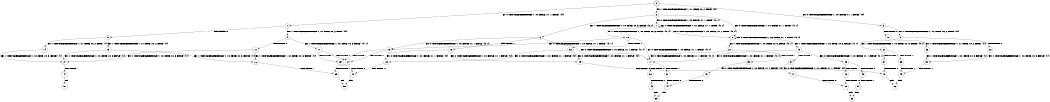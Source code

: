 digraph BCG {
size = "7, 10.5";
center = TRUE;
node [shape = circle];
0 [peripheries = 2];
0 -> 1 [label = "EX !0 !ATOMIC_EXCH_BRANCH (1, +0, FALSE, +1, 1, FALSE) !{0}"];
0 -> 2 [label = "EX !1 !ATOMIC_EXCH_BRANCH (1, +1, TRUE, +0, 2, TRUE) !{0}"];
0 -> 3 [label = "EX !0 !ATOMIC_EXCH_BRANCH (1, +0, FALSE, +1, 1, FALSE) !{0}"];
1 -> 4 [label = "EX !1 !ATOMIC_EXCH_BRANCH (1, +1, TRUE, +0, 2, TRUE) !{0}"];
1 -> 5 [label = "TERMINATE !0"];
2 -> 6 [label = "EX !1 !ATOMIC_EXCH_BRANCH (1, +0, TRUE, +0, 3, FALSE) !{0, 1}"];
2 -> 7 [label = "EX !0 !ATOMIC_EXCH_BRANCH (1, +0, FALSE, +1, 1, TRUE) !{0, 1}"];
2 -> 8 [label = "EX !0 !ATOMIC_EXCH_BRANCH (1, +0, FALSE, +1, 1, TRUE) !{0, 1}"];
3 -> 9 [label = "EX !1 !ATOMIC_EXCH_BRANCH (1, +1, TRUE, +0, 2, TRUE) !{0}"];
3 -> 10 [label = "TERMINATE !0"];
4 -> 11 [label = "EX !1 !ATOMIC_EXCH_BRANCH (1, +0, TRUE, +0, 3, FALSE) !{0, 1}"];
4 -> 12 [label = "TERMINATE !0"];
5 -> 13 [label = "EX !1 !ATOMIC_EXCH_BRANCH (1, +1, TRUE, +0, 2, TRUE) !{1}"];
5 -> 14 [label = "EX !1 !ATOMIC_EXCH_BRANCH (1, +1, TRUE, +0, 2, TRUE) !{1}"];
6 -> 15 [label = "EX !0 !ATOMIC_EXCH_BRANCH (1, +0, FALSE, +1, 1, FALSE) !{0, 1}"];
6 -> 16 [label = "TERMINATE !1"];
6 -> 17 [label = "EX !0 !ATOMIC_EXCH_BRANCH (1, +0, FALSE, +1, 1, FALSE) !{0, 1}"];
7 -> 7 [label = "EX !0 !ATOMIC_EXCH_BRANCH (1, +0, FALSE, +1, 1, TRUE) !{0, 1}"];
7 -> 18 [label = "EX !1 !ATOMIC_EXCH_BRANCH (1, +0, TRUE, +0, 3, FALSE) !{0, 1}"];
7 -> 8 [label = "EX !0 !ATOMIC_EXCH_BRANCH (1, +0, FALSE, +1, 1, TRUE) !{0, 1}"];
8 -> 19 [label = "EX !1 !ATOMIC_EXCH_BRANCH (1, +0, TRUE, +0, 3, FALSE) !{0, 1}"];
8 -> 8 [label = "EX !0 !ATOMIC_EXCH_BRANCH (1, +0, FALSE, +1, 1, TRUE) !{0, 1}"];
8 -> 20 [label = "EX !1 !ATOMIC_EXCH_BRANCH (1, +0, TRUE, +0, 3, FALSE) !{0, 1}"];
9 -> 21 [label = "EX !1 !ATOMIC_EXCH_BRANCH (1, +0, TRUE, +0, 3, FALSE) !{0, 1}"];
9 -> 22 [label = "TERMINATE !0"];
10 -> 23 [label = "EX !1 !ATOMIC_EXCH_BRANCH (1, +1, TRUE, +0, 2, TRUE) !{1}"];
11 -> 24 [label = "TERMINATE !0"];
11 -> 25 [label = "TERMINATE !1"];
12 -> 26 [label = "EX !1 !ATOMIC_EXCH_BRANCH (1, +0, TRUE, +0, 3, FALSE) !{1}"];
12 -> 27 [label = "EX !1 !ATOMIC_EXCH_BRANCH (1, +0, TRUE, +0, 3, FALSE) !{1}"];
13 -> 26 [label = "EX !1 !ATOMIC_EXCH_BRANCH (1, +0, TRUE, +0, 3, FALSE) !{1}"];
13 -> 27 [label = "EX !1 !ATOMIC_EXCH_BRANCH (1, +0, TRUE, +0, 3, FALSE) !{1}"];
14 -> 27 [label = "EX !1 !ATOMIC_EXCH_BRANCH (1, +0, TRUE, +0, 3, FALSE) !{1}"];
15 -> 24 [label = "TERMINATE !0"];
15 -> 25 [label = "TERMINATE !1"];
16 -> 28 [label = "EX !0 !ATOMIC_EXCH_BRANCH (1, +0, FALSE, +1, 1, FALSE) !{0}"];
16 -> 29 [label = "EX !0 !ATOMIC_EXCH_BRANCH (1, +0, FALSE, +1, 1, FALSE) !{0}"];
17 -> 30 [label = "TERMINATE !0"];
17 -> 31 [label = "TERMINATE !1"];
18 -> 15 [label = "EX !0 !ATOMIC_EXCH_BRANCH (1, +0, FALSE, +1, 1, FALSE) !{0, 1}"];
18 -> 32 [label = "TERMINATE !1"];
18 -> 17 [label = "EX !0 !ATOMIC_EXCH_BRANCH (1, +0, FALSE, +1, 1, FALSE) !{0, 1}"];
19 -> 33 [label = "EX !0 !ATOMIC_EXCH_BRANCH (1, +0, FALSE, +1, 1, FALSE) !{0, 1}"];
19 -> 34 [label = "TERMINATE !1"];
19 -> 17 [label = "EX !0 !ATOMIC_EXCH_BRANCH (1, +0, FALSE, +1, 1, FALSE) !{0, 1}"];
20 -> 17 [label = "EX !0 !ATOMIC_EXCH_BRANCH (1, +0, FALSE, +1, 1, FALSE) !{0, 1}"];
20 -> 35 [label = "TERMINATE !1"];
21 -> 36 [label = "TERMINATE !0"];
21 -> 37 [label = "TERMINATE !1"];
22 -> 38 [label = "EX !1 !ATOMIC_EXCH_BRANCH (1, +0, TRUE, +0, 3, FALSE) !{1}"];
23 -> 38 [label = "EX !1 !ATOMIC_EXCH_BRANCH (1, +0, TRUE, +0, 3, FALSE) !{1}"];
24 -> 39 [label = "TERMINATE !1"];
25 -> 40 [label = "TERMINATE !0"];
26 -> 39 [label = "TERMINATE !1"];
27 -> 41 [label = "TERMINATE !1"];
28 -> 40 [label = "TERMINATE !0"];
29 -> 42 [label = "TERMINATE !0"];
30 -> 43 [label = "TERMINATE !1"];
31 -> 44 [label = "TERMINATE !0"];
32 -> 28 [label = "EX !0 !ATOMIC_EXCH_BRANCH (1, +0, FALSE, +1, 1, FALSE) !{0}"];
32 -> 29 [label = "EX !0 !ATOMIC_EXCH_BRANCH (1, +0, FALSE, +1, 1, FALSE) !{0}"];
33 -> 45 [label = "TERMINATE !0"];
33 -> 46 [label = "TERMINATE !1"];
34 -> 47 [label = "EX !0 !ATOMIC_EXCH_BRANCH (1, +0, FALSE, +1, 1, FALSE) !{0}"];
35 -> 48 [label = "EX !0 !ATOMIC_EXCH_BRANCH (1, +0, FALSE, +1, 1, FALSE) !{0}"];
36 -> 49 [label = "TERMINATE !1"];
37 -> 42 [label = "TERMINATE !0"];
38 -> 49 [label = "TERMINATE !1"];
39 -> 50 [label = "exit"];
40 -> 50 [label = "exit"];
41 -> 51 [label = "exit"];
42 -> 52 [label = "exit"];
43 -> 53 [label = "exit"];
44 -> 53 [label = "exit"];
45 -> 54 [label = "TERMINATE !1"];
46 -> 55 [label = "TERMINATE !0"];
47 -> 55 [label = "TERMINATE !0"];
48 -> 44 [label = "TERMINATE !0"];
49 -> 52 [label = "exit"];
54 -> 56 [label = "exit"];
55 -> 56 [label = "exit"];
}
